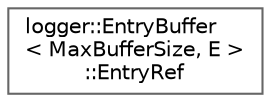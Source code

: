 digraph "Graphical Class Hierarchy"
{
 // LATEX_PDF_SIZE
  bgcolor="transparent";
  edge [fontname=Helvetica,fontsize=10,labelfontname=Helvetica,labelfontsize=10];
  node [fontname=Helvetica,fontsize=10,shape=box,height=0.2,width=0.4];
  rankdir="LR";
  Node0 [id="Node000000",label="logger::EntryBuffer\l\< MaxBufferSize, E \>\l::EntryRef",height=0.2,width=0.4,color="grey40", fillcolor="white", style="filled",URL="$d6/dec/classlogger_1_1EntryBuffer_1_1EntryRef.html",tooltip=" "];
}
